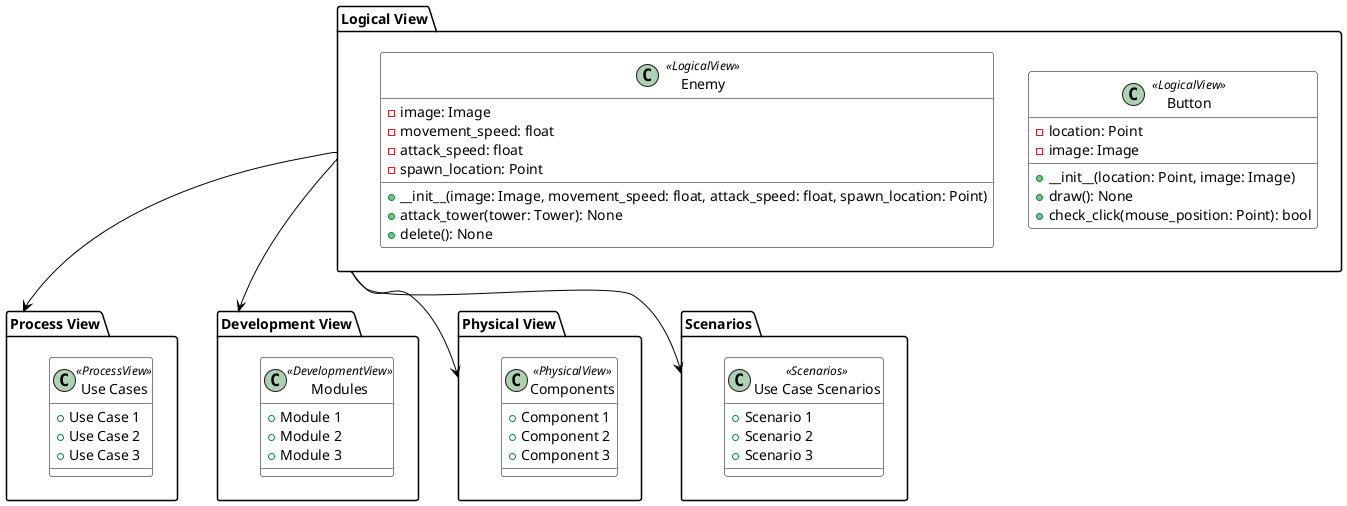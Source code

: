 @startuml

' Define skin parameters
!define CLASS_CLASSIFIER_TEMPLATE
hide members
hide methods
skinparam class {
    BackgroundColor White
    BorderColor Black
    ArrowColor Black
}

!define CLASS_CLASSIFIER_ATTRIBUTES
show members
hide methods

!define CLASS_CLASSIFIER_METHODS
hide members
show methods

!define CLASS_CLASSIFIER_NONE
hide members
hide methods

!define CLASS_CLASSIFIER_ALL
show members
show methods

' Logical View
package "Logical View" {
    class "Button" <<LogicalView>> {
        - location: Point
        - image: Image

        + __init__(location: Point, image: Image)
        + draw(): None
        + check_click(mouse_position: Point): bool
    }

    class "Enemy" <<LogicalView>> {
        - image: Image
        - movement_speed: float
        - attack_speed: float
        - spawn_location: Point

        + __init__(image: Image, movement_speed: float, attack_speed: float, spawn_location: Point)
        + attack_tower(tower: Tower): None
        + delete(): None
    }
}

' Process View
package "Process View" {
    class "Use Cases" <<ProcessView>> {
        + Use Case 1
        + Use Case 2
        + Use Case 3
    }
}

' Development View
package "Development View" {
    class "Modules" <<DevelopmentView>> {
        + Module 1
        + Module 2
        + Module 3
    }
}

' Physical View
package "Physical View" {
    class "Components" <<PhysicalView>> {
        + Component 1
        + Component 2
        + Component 3
    }
}

' Scenarios
package "Scenarios" {
    class "Use Case Scenarios" <<Scenarios>> {
        + Scenario 1
        + Scenario 2
        + Scenario 3
    }
}

' Relationships between views
' Logical View to Process View
"Logical View" --> "Process View"

' Logical View to Development View
"Logical View" --> "Development View"

' Logical View to Physical View
"Logical View" --> "Physical View"

' Logical View to Scenarios
"Logical View" --> "Scenarios"

@enduml
